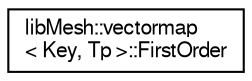 digraph "Graphical Class Hierarchy"
{
  edge [fontname="FreeSans",fontsize="10",labelfontname="FreeSans",labelfontsize="10"];
  node [fontname="FreeSans",fontsize="10",shape=record];
  rankdir="LR";
  Node1 [label="libMesh::vectormap\l\< Key, Tp \>::FirstOrder",height=0.2,width=0.4,color="black", fillcolor="white", style="filled",URL="$structlibMesh_1_1vectormap_1_1FirstOrder.html"];
}

